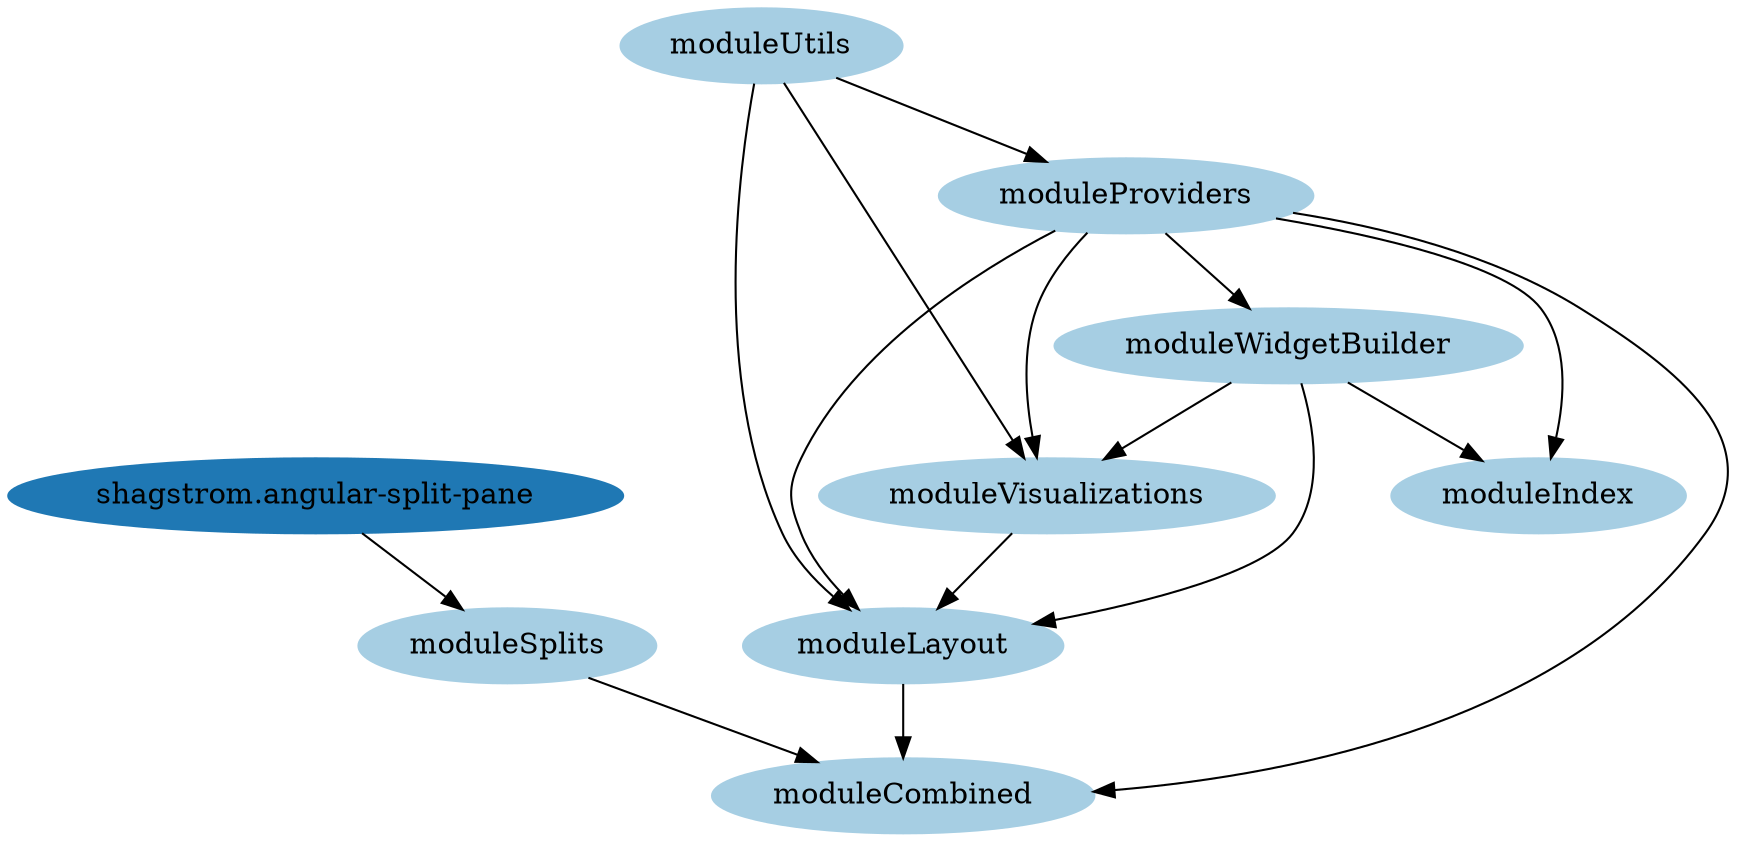digraph dependencies {
  node[shape="ellipse",style="filled",colorscheme=paired12]

  
    "moduleVisualizations"[label="moduleVisualizations", color=1]
  
    "moduleProviders"[label="moduleProviders", color=1]
  
    "moduleWidgetBuilder"[label="moduleWidgetBuilder", color=1]
  
    "moduleIndex"[label="moduleIndex", color=1]
  
    "moduleSplits"[label="moduleSplits", color=1]
  
    "moduleUtils"[label="moduleUtils", color=1]
  
    "moduleLayout"[label="moduleLayout", color=1]
  
    "moduleCombined"[label="moduleCombined", color=1]
  

  node[shape="ellipse",style="filled",color=2]
  
    
      "moduleProviders" -> "moduleVisualizations"
    
      "moduleUtils" -> "moduleVisualizations"
    
      "moduleWidgetBuilder" -> "moduleVisualizations"
    
  
    
      "moduleUtils" -> "moduleProviders"
    
  
    
      "moduleProviders" -> "moduleWidgetBuilder"
    
  
    
      "moduleProviders" -> "moduleIndex"
    
      "moduleWidgetBuilder" -> "moduleIndex"
    
  
    
      "shagstrom.angular-split-pane" -> "moduleSplits"
    
  
    
  
    
      "moduleProviders" -> "moduleLayout"
    
      "moduleUtils" -> "moduleLayout"
    
      "moduleVisualizations" -> "moduleLayout"
    
      "moduleWidgetBuilder" -> "moduleLayout"
    
  
    
      "moduleProviders" -> "moduleCombined"
    
      "moduleLayout" -> "moduleCombined"
    
      "moduleSplits" -> "moduleCombined"
    
  
}
